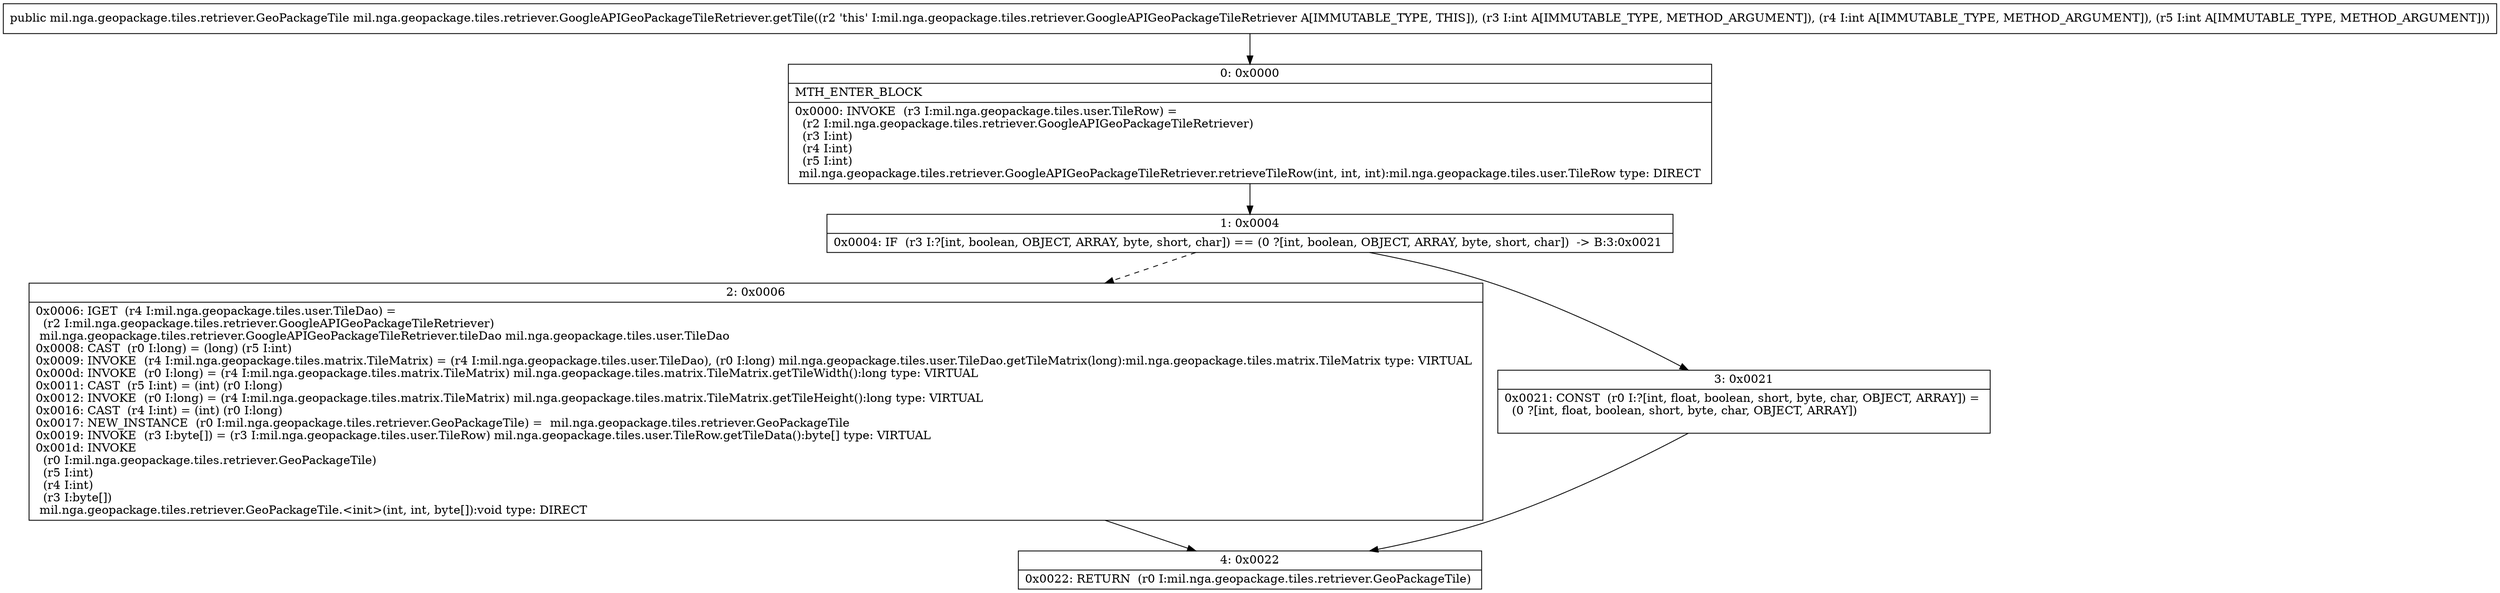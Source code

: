 digraph "CFG formil.nga.geopackage.tiles.retriever.GoogleAPIGeoPackageTileRetriever.getTile(III)Lmil\/nga\/geopackage\/tiles\/retriever\/GeoPackageTile;" {
Node_0 [shape=record,label="{0\:\ 0x0000|MTH_ENTER_BLOCK\l|0x0000: INVOKE  (r3 I:mil.nga.geopackage.tiles.user.TileRow) = \l  (r2 I:mil.nga.geopackage.tiles.retriever.GoogleAPIGeoPackageTileRetriever)\l  (r3 I:int)\l  (r4 I:int)\l  (r5 I:int)\l mil.nga.geopackage.tiles.retriever.GoogleAPIGeoPackageTileRetriever.retrieveTileRow(int, int, int):mil.nga.geopackage.tiles.user.TileRow type: DIRECT \l}"];
Node_1 [shape=record,label="{1\:\ 0x0004|0x0004: IF  (r3 I:?[int, boolean, OBJECT, ARRAY, byte, short, char]) == (0 ?[int, boolean, OBJECT, ARRAY, byte, short, char])  \-\> B:3:0x0021 \l}"];
Node_2 [shape=record,label="{2\:\ 0x0006|0x0006: IGET  (r4 I:mil.nga.geopackage.tiles.user.TileDao) = \l  (r2 I:mil.nga.geopackage.tiles.retriever.GoogleAPIGeoPackageTileRetriever)\l mil.nga.geopackage.tiles.retriever.GoogleAPIGeoPackageTileRetriever.tileDao mil.nga.geopackage.tiles.user.TileDao \l0x0008: CAST  (r0 I:long) = (long) (r5 I:int) \l0x0009: INVOKE  (r4 I:mil.nga.geopackage.tiles.matrix.TileMatrix) = (r4 I:mil.nga.geopackage.tiles.user.TileDao), (r0 I:long) mil.nga.geopackage.tiles.user.TileDao.getTileMatrix(long):mil.nga.geopackage.tiles.matrix.TileMatrix type: VIRTUAL \l0x000d: INVOKE  (r0 I:long) = (r4 I:mil.nga.geopackage.tiles.matrix.TileMatrix) mil.nga.geopackage.tiles.matrix.TileMatrix.getTileWidth():long type: VIRTUAL \l0x0011: CAST  (r5 I:int) = (int) (r0 I:long) \l0x0012: INVOKE  (r0 I:long) = (r4 I:mil.nga.geopackage.tiles.matrix.TileMatrix) mil.nga.geopackage.tiles.matrix.TileMatrix.getTileHeight():long type: VIRTUAL \l0x0016: CAST  (r4 I:int) = (int) (r0 I:long) \l0x0017: NEW_INSTANCE  (r0 I:mil.nga.geopackage.tiles.retriever.GeoPackageTile) =  mil.nga.geopackage.tiles.retriever.GeoPackageTile \l0x0019: INVOKE  (r3 I:byte[]) = (r3 I:mil.nga.geopackage.tiles.user.TileRow) mil.nga.geopackage.tiles.user.TileRow.getTileData():byte[] type: VIRTUAL \l0x001d: INVOKE  \l  (r0 I:mil.nga.geopackage.tiles.retriever.GeoPackageTile)\l  (r5 I:int)\l  (r4 I:int)\l  (r3 I:byte[])\l mil.nga.geopackage.tiles.retriever.GeoPackageTile.\<init\>(int, int, byte[]):void type: DIRECT \l}"];
Node_3 [shape=record,label="{3\:\ 0x0021|0x0021: CONST  (r0 I:?[int, float, boolean, short, byte, char, OBJECT, ARRAY]) = \l  (0 ?[int, float, boolean, short, byte, char, OBJECT, ARRAY])\l \l}"];
Node_4 [shape=record,label="{4\:\ 0x0022|0x0022: RETURN  (r0 I:mil.nga.geopackage.tiles.retriever.GeoPackageTile) \l}"];
MethodNode[shape=record,label="{public mil.nga.geopackage.tiles.retriever.GeoPackageTile mil.nga.geopackage.tiles.retriever.GoogleAPIGeoPackageTileRetriever.getTile((r2 'this' I:mil.nga.geopackage.tiles.retriever.GoogleAPIGeoPackageTileRetriever A[IMMUTABLE_TYPE, THIS]), (r3 I:int A[IMMUTABLE_TYPE, METHOD_ARGUMENT]), (r4 I:int A[IMMUTABLE_TYPE, METHOD_ARGUMENT]), (r5 I:int A[IMMUTABLE_TYPE, METHOD_ARGUMENT])) }"];
MethodNode -> Node_0;
Node_0 -> Node_1;
Node_1 -> Node_2[style=dashed];
Node_1 -> Node_3;
Node_2 -> Node_4;
Node_3 -> Node_4;
}

